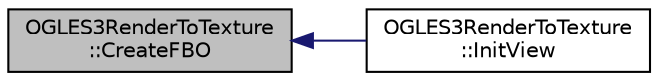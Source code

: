 digraph "OGLES3RenderToTexture::CreateFBO"
{
  edge [fontname="Helvetica",fontsize="10",labelfontname="Helvetica",labelfontsize="10"];
  node [fontname="Helvetica",fontsize="10",shape=record];
  rankdir="LR";
  Node1 [label="OGLES3RenderToTexture\l::CreateFBO",height=0.2,width=0.4,color="black", fillcolor="grey75", style="filled", fontcolor="black"];
  Node1 -> Node2 [dir="back",color="midnightblue",fontsize="10",style="solid"];
  Node2 [label="OGLES3RenderToTexture\l::InitView",height=0.2,width=0.4,color="black", fillcolor="white", style="filled",URL="$class_o_g_l_e_s3_render_to_texture.html#aa38fb5d11c7384c5da4b7113d1ebe82b"];
}
